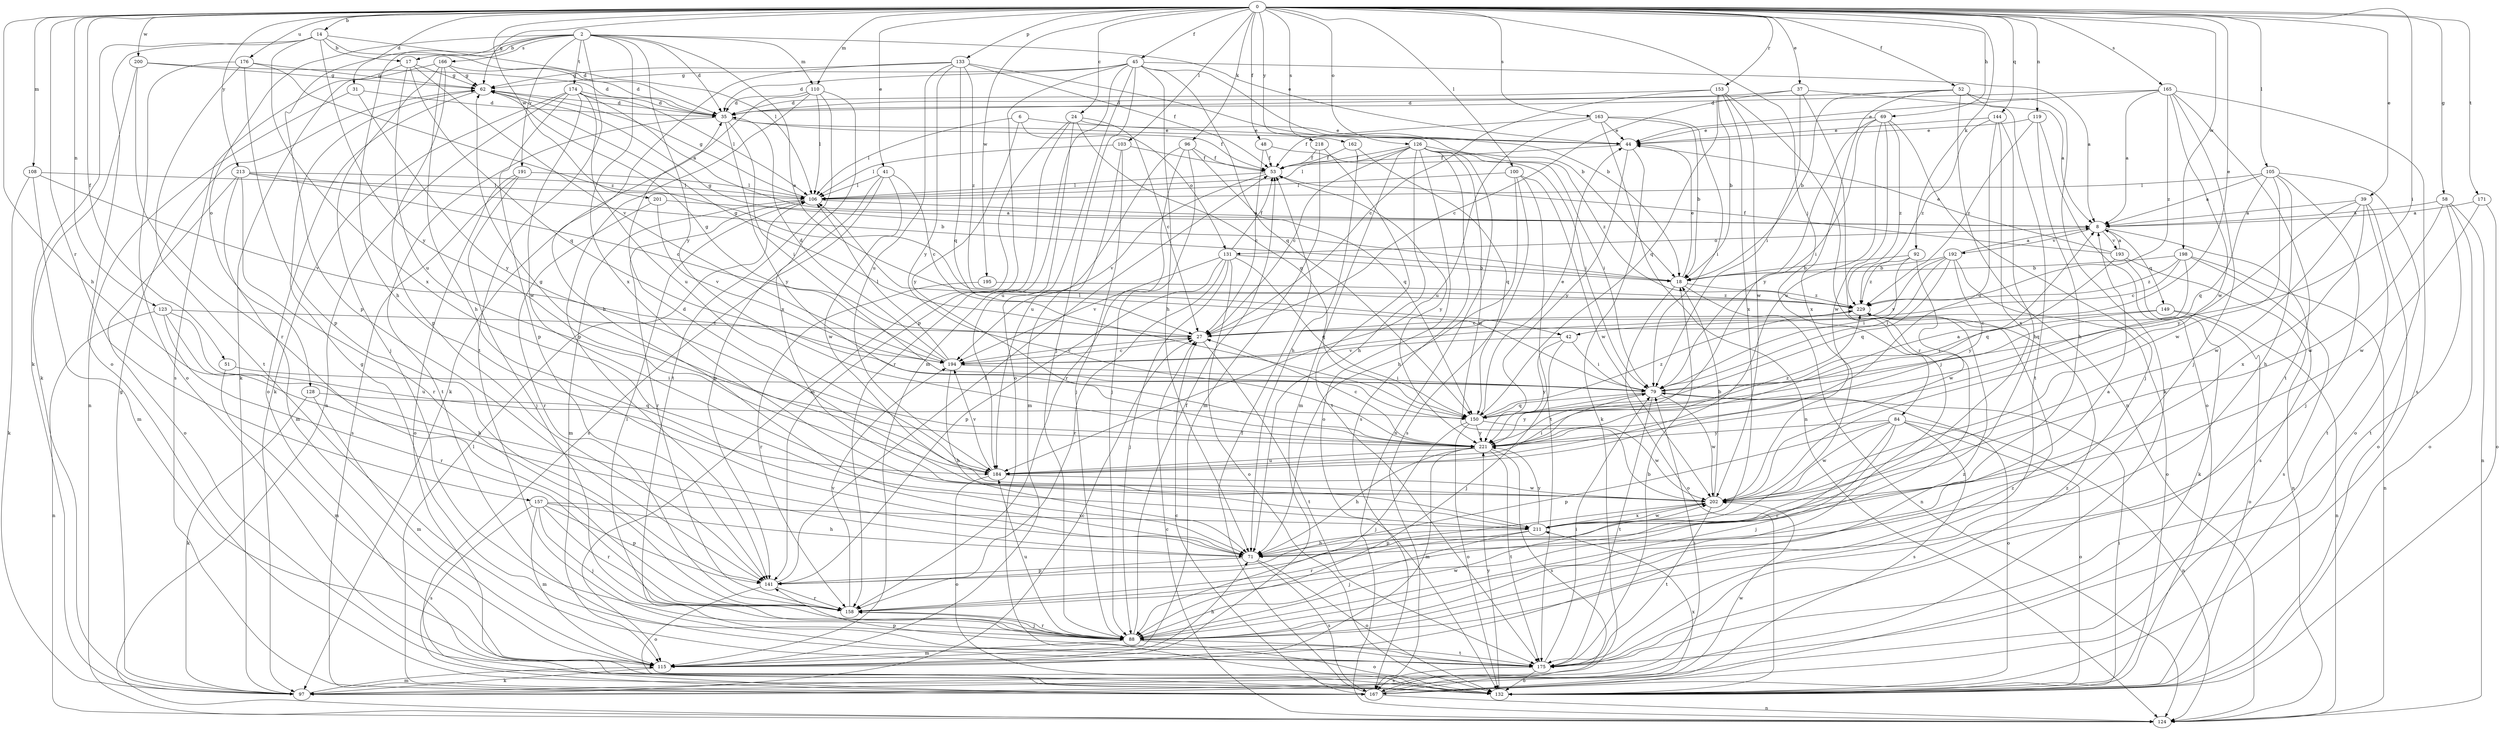 strict digraph  {
0;
2;
6;
8;
14;
17;
18;
24;
27;
31;
35;
37;
39;
41;
42;
44;
45;
48;
51;
52;
53;
58;
62;
69;
71;
79;
84;
88;
92;
96;
97;
100;
103;
105;
106;
108;
110;
115;
119;
123;
124;
126;
128;
131;
132;
133;
141;
144;
149;
150;
153;
157;
158;
162;
163;
165;
166;
167;
171;
174;
175;
176;
184;
191;
192;
193;
194;
195;
198;
200;
201;
202;
211;
213;
218;
221;
229;
0 -> 14  [label=b];
0 -> 24  [label=c];
0 -> 31  [label=d];
0 -> 37  [label=e];
0 -> 39  [label=e];
0 -> 41  [label=e];
0 -> 42  [label=e];
0 -> 45  [label=f];
0 -> 48  [label=f];
0 -> 51  [label=f];
0 -> 52  [label=f];
0 -> 58  [label=g];
0 -> 62  [label=g];
0 -> 69  [label=h];
0 -> 71  [label=h];
0 -> 79  [label=i];
0 -> 84  [label=j];
0 -> 92  [label=k];
0 -> 96  [label=k];
0 -> 100  [label=l];
0 -> 103  [label=l];
0 -> 105  [label=l];
0 -> 108  [label=m];
0 -> 110  [label=m];
0 -> 119  [label=n];
0 -> 123  [label=n];
0 -> 126  [label=o];
0 -> 133  [label=p];
0 -> 144  [label=q];
0 -> 153  [label=r];
0 -> 157  [label=r];
0 -> 162  [label=s];
0 -> 163  [label=s];
0 -> 165  [label=s];
0 -> 171  [label=t];
0 -> 176  [label=u];
0 -> 195  [label=w];
0 -> 198  [label=w];
0 -> 200  [label=w];
0 -> 201  [label=w];
0 -> 213  [label=y];
0 -> 218  [label=y];
2 -> 17  [label=b];
2 -> 35  [label=d];
2 -> 42  [label=e];
2 -> 44  [label=e];
2 -> 71  [label=h];
2 -> 110  [label=m];
2 -> 128  [label=o];
2 -> 141  [label=p];
2 -> 166  [label=s];
2 -> 174  [label=t];
2 -> 175  [label=t];
2 -> 191  [label=v];
2 -> 211  [label=x];
2 -> 221  [label=y];
6 -> 44  [label=e];
6 -> 106  [label=l];
6 -> 131  [label=o];
6 -> 221  [label=y];
8 -> 131  [label=o];
8 -> 149  [label=q];
8 -> 167  [label=s];
8 -> 192  [label=v];
8 -> 193  [label=v];
14 -> 17  [label=b];
14 -> 35  [label=d];
14 -> 97  [label=k];
14 -> 106  [label=l];
14 -> 132  [label=o];
14 -> 211  [label=x];
14 -> 221  [label=y];
17 -> 62  [label=g];
17 -> 150  [label=q];
17 -> 167  [label=s];
17 -> 184  [label=u];
17 -> 194  [label=v];
18 -> 44  [label=e];
18 -> 62  [label=g];
18 -> 124  [label=n];
18 -> 132  [label=o];
18 -> 229  [label=z];
24 -> 27  [label=c];
24 -> 44  [label=e];
24 -> 115  [label=m];
24 -> 150  [label=q];
24 -> 158  [label=r];
24 -> 184  [label=u];
27 -> 62  [label=g];
27 -> 175  [label=t];
27 -> 194  [label=v];
31 -> 35  [label=d];
31 -> 124  [label=n];
31 -> 221  [label=y];
35 -> 44  [label=e];
35 -> 53  [label=f];
35 -> 79  [label=i];
35 -> 175  [label=t];
35 -> 221  [label=y];
37 -> 8  [label=a];
37 -> 27  [label=c];
37 -> 35  [label=d];
37 -> 79  [label=i];
37 -> 158  [label=r];
39 -> 8  [label=a];
39 -> 132  [label=o];
39 -> 175  [label=t];
39 -> 202  [label=w];
39 -> 211  [label=x];
39 -> 221  [label=y];
41 -> 27  [label=c];
41 -> 106  [label=l];
41 -> 141  [label=p];
41 -> 167  [label=s];
41 -> 202  [label=w];
42 -> 79  [label=i];
42 -> 88  [label=j];
42 -> 194  [label=v];
42 -> 221  [label=y];
44 -> 53  [label=f];
44 -> 97  [label=k];
44 -> 221  [label=y];
45 -> 8  [label=a];
45 -> 18  [label=b];
45 -> 35  [label=d];
45 -> 62  [label=g];
45 -> 71  [label=h];
45 -> 88  [label=j];
45 -> 115  [label=m];
45 -> 132  [label=o];
45 -> 141  [label=p];
45 -> 150  [label=q];
48 -> 27  [label=c];
48 -> 53  [label=f];
48 -> 79  [label=i];
51 -> 79  [label=i];
51 -> 115  [label=m];
52 -> 18  [label=b];
52 -> 35  [label=d];
52 -> 97  [label=k];
52 -> 124  [label=n];
52 -> 175  [label=t];
52 -> 211  [label=x];
53 -> 106  [label=l];
53 -> 194  [label=v];
53 -> 221  [label=y];
58 -> 8  [label=a];
58 -> 124  [label=n];
58 -> 132  [label=o];
58 -> 175  [label=t];
58 -> 202  [label=w];
62 -> 35  [label=d];
62 -> 132  [label=o];
69 -> 44  [label=e];
69 -> 79  [label=i];
69 -> 88  [label=j];
69 -> 184  [label=u];
69 -> 202  [label=w];
69 -> 221  [label=y];
69 -> 229  [label=z];
71 -> 8  [label=a];
71 -> 132  [label=o];
71 -> 141  [label=p];
71 -> 167  [label=s];
79 -> 106  [label=l];
79 -> 132  [label=o];
79 -> 150  [label=q];
79 -> 175  [label=t];
79 -> 202  [label=w];
79 -> 221  [label=y];
84 -> 88  [label=j];
84 -> 124  [label=n];
84 -> 132  [label=o];
84 -> 141  [label=p];
84 -> 158  [label=r];
84 -> 167  [label=s];
84 -> 202  [label=w];
84 -> 221  [label=y];
88 -> 53  [label=f];
88 -> 62  [label=g];
88 -> 106  [label=l];
88 -> 115  [label=m];
88 -> 132  [label=o];
88 -> 158  [label=r];
88 -> 175  [label=t];
88 -> 184  [label=u];
88 -> 202  [label=w];
88 -> 229  [label=z];
92 -> 18  [label=b];
92 -> 79  [label=i];
92 -> 202  [label=w];
92 -> 229  [label=z];
96 -> 53  [label=f];
96 -> 88  [label=j];
96 -> 150  [label=q];
96 -> 158  [label=r];
96 -> 184  [label=u];
97 -> 27  [label=c];
97 -> 62  [label=g];
97 -> 79  [label=i];
97 -> 115  [label=m];
100 -> 71  [label=h];
100 -> 106  [label=l];
100 -> 167  [label=s];
100 -> 175  [label=t];
100 -> 202  [label=w];
103 -> 53  [label=f];
103 -> 88  [label=j];
103 -> 106  [label=l];
103 -> 115  [label=m];
105 -> 8  [label=a];
105 -> 71  [label=h];
105 -> 88  [label=j];
105 -> 106  [label=l];
105 -> 132  [label=o];
105 -> 150  [label=q];
105 -> 202  [label=w];
106 -> 8  [label=a];
106 -> 62  [label=g];
106 -> 115  [label=m];
106 -> 158  [label=r];
108 -> 97  [label=k];
108 -> 106  [label=l];
108 -> 115  [label=m];
108 -> 194  [label=v];
110 -> 35  [label=d];
110 -> 97  [label=k];
110 -> 106  [label=l];
110 -> 141  [label=p];
110 -> 175  [label=t];
110 -> 211  [label=x];
115 -> 71  [label=h];
115 -> 97  [label=k];
115 -> 229  [label=z];
119 -> 44  [label=e];
119 -> 71  [label=h];
119 -> 132  [label=o];
119 -> 229  [label=z];
123 -> 27  [label=c];
123 -> 71  [label=h];
123 -> 124  [label=n];
123 -> 158  [label=r];
123 -> 184  [label=u];
124 -> 27  [label=c];
126 -> 27  [label=c];
126 -> 53  [label=f];
126 -> 71  [label=h];
126 -> 79  [label=i];
126 -> 106  [label=l];
126 -> 115  [label=m];
126 -> 124  [label=n];
126 -> 132  [label=o];
126 -> 167  [label=s];
126 -> 202  [label=w];
126 -> 229  [label=z];
128 -> 97  [label=k];
128 -> 115  [label=m];
128 -> 150  [label=q];
131 -> 18  [label=b];
131 -> 53  [label=f];
131 -> 88  [label=j];
131 -> 132  [label=o];
131 -> 141  [label=p];
131 -> 150  [label=q];
131 -> 158  [label=r];
131 -> 194  [label=v];
132 -> 79  [label=i];
132 -> 221  [label=y];
133 -> 18  [label=b];
133 -> 53  [label=f];
133 -> 62  [label=g];
133 -> 71  [label=h];
133 -> 150  [label=q];
133 -> 184  [label=u];
133 -> 221  [label=y];
133 -> 229  [label=z];
141 -> 53  [label=f];
141 -> 132  [label=o];
141 -> 158  [label=r];
144 -> 44  [label=e];
144 -> 71  [label=h];
144 -> 184  [label=u];
144 -> 211  [label=x];
144 -> 229  [label=z];
149 -> 27  [label=c];
149 -> 79  [label=i];
149 -> 124  [label=n];
149 -> 132  [label=o];
150 -> 44  [label=e];
150 -> 88  [label=j];
150 -> 132  [label=o];
150 -> 202  [label=w];
150 -> 221  [label=y];
150 -> 229  [label=z];
153 -> 18  [label=b];
153 -> 27  [label=c];
153 -> 35  [label=d];
153 -> 88  [label=j];
153 -> 150  [label=q];
153 -> 202  [label=w];
153 -> 211  [label=x];
157 -> 71  [label=h];
157 -> 88  [label=j];
157 -> 115  [label=m];
157 -> 141  [label=p];
157 -> 158  [label=r];
157 -> 167  [label=s];
157 -> 211  [label=x];
158 -> 88  [label=j];
158 -> 194  [label=v];
162 -> 53  [label=f];
162 -> 71  [label=h];
162 -> 150  [label=q];
163 -> 18  [label=b];
163 -> 44  [label=e];
163 -> 53  [label=f];
163 -> 79  [label=i];
163 -> 124  [label=n];
163 -> 184  [label=u];
165 -> 8  [label=a];
165 -> 35  [label=d];
165 -> 44  [label=e];
165 -> 88  [label=j];
165 -> 167  [label=s];
165 -> 175  [label=t];
165 -> 202  [label=w];
165 -> 229  [label=z];
166 -> 35  [label=d];
166 -> 62  [label=g];
166 -> 71  [label=h];
166 -> 88  [label=j];
166 -> 97  [label=k];
166 -> 141  [label=p];
167 -> 27  [label=c];
167 -> 53  [label=f];
167 -> 106  [label=l];
167 -> 124  [label=n];
167 -> 202  [label=w];
167 -> 211  [label=x];
171 -> 8  [label=a];
171 -> 132  [label=o];
171 -> 202  [label=w];
174 -> 8  [label=a];
174 -> 35  [label=d];
174 -> 97  [label=k];
174 -> 106  [label=l];
174 -> 124  [label=n];
174 -> 141  [label=p];
174 -> 184  [label=u];
174 -> 202  [label=w];
175 -> 18  [label=b];
175 -> 79  [label=i];
175 -> 132  [label=o];
175 -> 141  [label=p];
175 -> 167  [label=s];
175 -> 229  [label=z];
176 -> 62  [label=g];
176 -> 132  [label=o];
176 -> 141  [label=p];
176 -> 175  [label=t];
176 -> 229  [label=z];
184 -> 62  [label=g];
184 -> 79  [label=i];
184 -> 132  [label=o];
184 -> 194  [label=v];
184 -> 202  [label=w];
191 -> 88  [label=j];
191 -> 106  [label=l];
191 -> 132  [label=o];
191 -> 167  [label=s];
192 -> 8  [label=a];
192 -> 18  [label=b];
192 -> 79  [label=i];
192 -> 132  [label=o];
192 -> 150  [label=q];
192 -> 194  [label=v];
192 -> 221  [label=y];
193 -> 8  [label=a];
193 -> 44  [label=e];
193 -> 53  [label=f];
193 -> 97  [label=k];
193 -> 124  [label=n];
193 -> 150  [label=q];
194 -> 27  [label=c];
194 -> 35  [label=d];
194 -> 62  [label=g];
194 -> 71  [label=h];
194 -> 79  [label=i];
194 -> 106  [label=l];
195 -> 158  [label=r];
195 -> 229  [label=z];
198 -> 18  [label=b];
198 -> 27  [label=c];
198 -> 124  [label=n];
198 -> 150  [label=q];
198 -> 167  [label=s];
198 -> 229  [label=z];
200 -> 35  [label=d];
200 -> 62  [label=g];
200 -> 97  [label=k];
200 -> 158  [label=r];
201 -> 8  [label=a];
201 -> 158  [label=r];
201 -> 194  [label=v];
202 -> 18  [label=b];
202 -> 35  [label=d];
202 -> 141  [label=p];
202 -> 175  [label=t];
202 -> 211  [label=x];
211 -> 71  [label=h];
211 -> 88  [label=j];
211 -> 158  [label=r];
211 -> 202  [label=w];
211 -> 221  [label=y];
213 -> 18  [label=b];
213 -> 27  [label=c];
213 -> 106  [label=l];
213 -> 115  [label=m];
213 -> 132  [label=o];
213 -> 158  [label=r];
218 -> 53  [label=f];
218 -> 115  [label=m];
218 -> 175  [label=t];
221 -> 8  [label=a];
221 -> 27  [label=c];
221 -> 71  [label=h];
221 -> 115  [label=m];
221 -> 167  [label=s];
221 -> 175  [label=t];
221 -> 184  [label=u];
221 -> 229  [label=z];
229 -> 27  [label=c];
}
